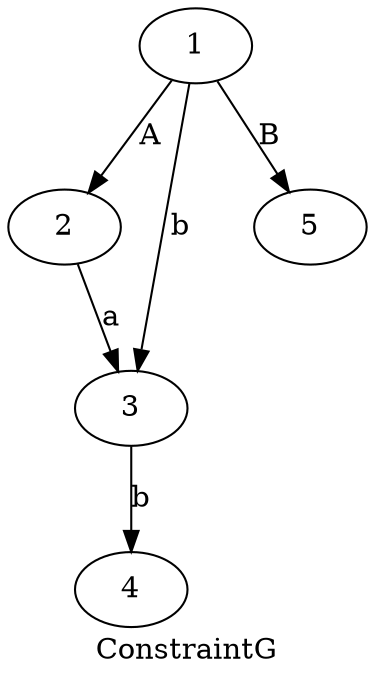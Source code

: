 digraph "ConstraintG" {
	label="ConstraintG";
	1 
	2
    3
    4
    5
    1->2[label="A"]
    2->3[label="a"]
    1->3[label="b"]
    3->4[label="b"]
    1->5[label="B"]
}
